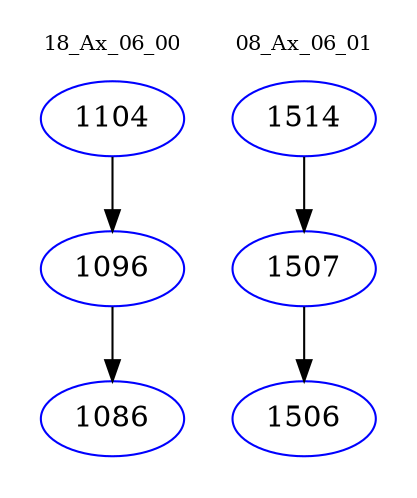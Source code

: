 digraph{
subgraph cluster_0 {
color = white
label = "18_Ax_06_00";
fontsize=10;
T0_1104 [label="1104", color="blue"]
T0_1104 -> T0_1096 [color="black"]
T0_1096 [label="1096", color="blue"]
T0_1096 -> T0_1086 [color="black"]
T0_1086 [label="1086", color="blue"]
}
subgraph cluster_1 {
color = white
label = "08_Ax_06_01";
fontsize=10;
T1_1514 [label="1514", color="blue"]
T1_1514 -> T1_1507 [color="black"]
T1_1507 [label="1507", color="blue"]
T1_1507 -> T1_1506 [color="black"]
T1_1506 [label="1506", color="blue"]
}
}
